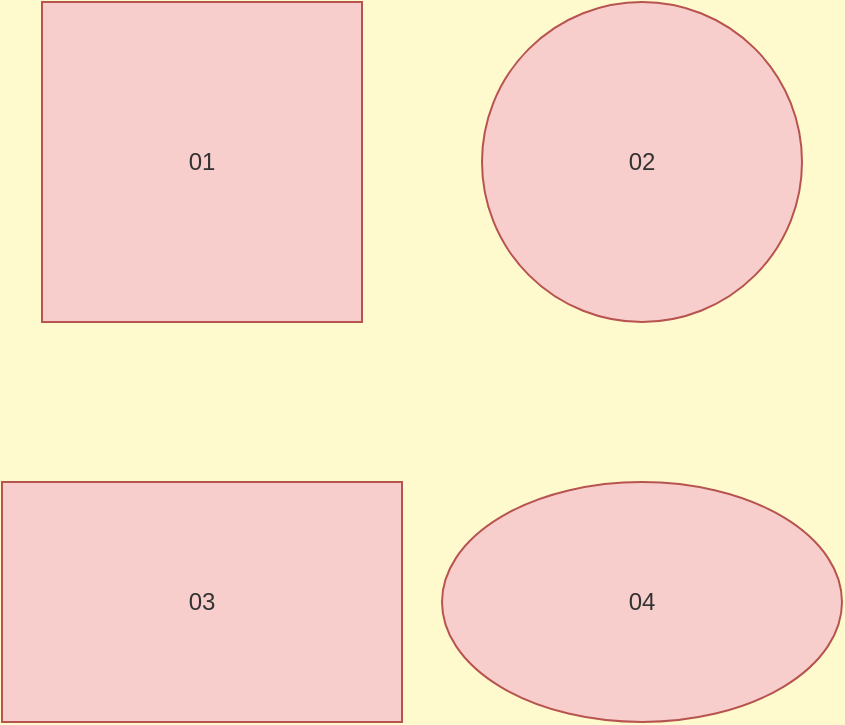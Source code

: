 <mxfile>
  <diagram id="upQ" name="Style-Plain">
    <mxGraphModel dx="0" dy="0" background="#FFFACD" grid="0" gridSize="10" guides="1" tooltips="1" connect="1" arrows="1" fold="1" page="1" pageScale="1" pageWidth="1169" pageHeight="827" math="0" shadow="0">
      <root>
        <mxCell id="page_root_upQ" parent="upQ"/>
        <mxCell id="node_root_upQ" parent="page_root_upQ"/>
        <mxCell id="a" value="01" style="whiteSpace=wrap;html=1;fillColor=#f8cecc;strokeColor=#b85450;fontColor=#333333" vertex="1" parent="node_root_upQ">
          <mxGeometry x="30" y="30" width="160" height="160" as="geometry"/>
        </mxCell>
        <mxCell id="b" value="02" style="whiteSpace=wrap;html=1;fillColor=#f8cecc;strokeColor=#b85450;fontColor=#333333;ellipse" vertex="1" parent="node_root_upQ">
          <mxGeometry x="250" y="30" width="160" height="160" as="geometry"/>
        </mxCell>
        <mxCell id="c" value="03" style="whiteSpace=wrap;html=1;fillColor=#f8cecc;strokeColor=#b85450;fontColor=#333333" vertex="1" parent="node_root_upQ">
          <mxGeometry x="10" y="270" width="200" height="120" as="geometry"/>
        </mxCell>
        <mxCell id="d" value="04" style="whiteSpace=wrap;html=1;fillColor=#f8cecc;strokeColor=#b85450;fontColor=#333333;ellipse" vertex="1" parent="node_root_upQ">
          <mxGeometry x="230" y="270" width="200" height="120" as="geometry"/>
        </mxCell>
      </root>
    </mxGraphModel>
  </diagram>
</mxfile>